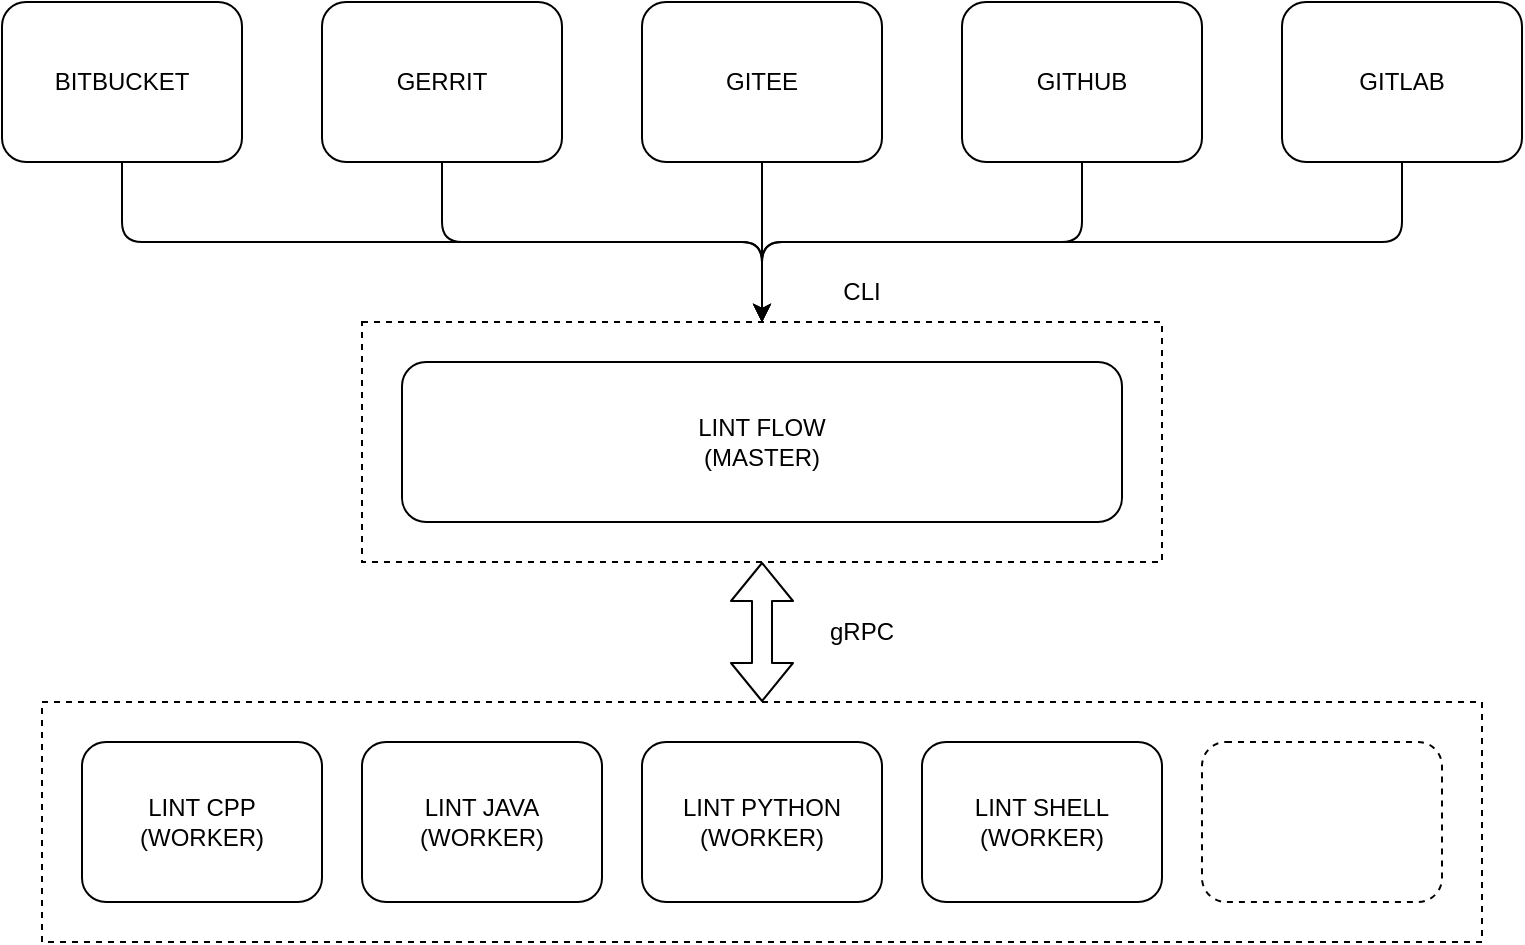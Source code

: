 <mxfile>
    <diagram id="6hGFLwfOUW9BJ-s0fimq" name="Page-1">
        <mxGraphModel dx="2201" dy="707" grid="1" gridSize="10" guides="1" tooltips="1" connect="1" arrows="1" fold="1" page="1" pageScale="1" pageWidth="827" pageHeight="1169" math="0" shadow="0">
            <root>
                <mxCell id="0"/>
                <mxCell id="1" parent="0"/>
                <mxCell id="27" value="" style="rounded=0;whiteSpace=wrap;html=1;dashed=1;" parent="1" vertex="1">
                    <mxGeometry x="140" y="190" width="400" height="120" as="geometry"/>
                </mxCell>
                <mxCell id="22" value="" style="rounded=0;whiteSpace=wrap;html=1;dashed=1;" parent="1" vertex="1">
                    <mxGeometry x="-20" y="380" width="720" height="120" as="geometry"/>
                </mxCell>
                <mxCell id="2" value="&lt;span&gt;BITBUCKET&lt;/span&gt;" style="rounded=1;whiteSpace=wrap;html=1;" parent="1" vertex="1">
                    <mxGeometry x="-40" y="30" width="120" height="80" as="geometry"/>
                </mxCell>
                <mxCell id="3" value="&lt;span&gt;GERRIT&lt;/span&gt;" style="rounded=1;whiteSpace=wrap;html=1;" parent="1" vertex="1">
                    <mxGeometry x="120" y="30" width="120" height="80" as="geometry"/>
                </mxCell>
                <mxCell id="4" value="&lt;span&gt;GITEE&lt;/span&gt;" style="rounded=1;whiteSpace=wrap;html=1;" parent="1" vertex="1">
                    <mxGeometry x="280" y="30" width="120" height="80" as="geometry"/>
                </mxCell>
                <mxCell id="6" value="GITHUB" style="rounded=1;whiteSpace=wrap;html=1;" parent="1" vertex="1">
                    <mxGeometry x="440" y="30" width="120" height="80" as="geometry"/>
                </mxCell>
                <mxCell id="7" value="LINT FLOW&lt;br&gt;(MASTER)" style="rounded=1;whiteSpace=wrap;html=1;" parent="1" vertex="1">
                    <mxGeometry x="160" y="210" width="360" height="80" as="geometry"/>
                </mxCell>
                <mxCell id="9" value="" style="edgeStyle=elbowEdgeStyle;elbow=vertical;endArrow=classic;html=1;exitX=0.5;exitY=1;exitDx=0;exitDy=0;entryX=0.5;entryY=0;entryDx=0;entryDy=0;" parent="1" source="2" target="27" edge="1">
                    <mxGeometry width="50" height="50" relative="1" as="geometry">
                        <mxPoint x="170" y="480" as="sourcePoint"/>
                        <mxPoint x="220" y="430" as="targetPoint"/>
                        <Array as="points">
                            <mxPoint x="220" y="150"/>
                        </Array>
                    </mxGeometry>
                </mxCell>
                <mxCell id="10" value="" style="edgeStyle=elbowEdgeStyle;elbow=vertical;endArrow=classic;html=1;exitX=0.5;exitY=1;exitDx=0;exitDy=0;entryX=0.5;entryY=0;entryDx=0;entryDy=0;" parent="1" source="3" target="27" edge="1">
                    <mxGeometry width="50" height="50" relative="1" as="geometry">
                        <mxPoint x="270" y="470" as="sourcePoint"/>
                        <mxPoint x="320" y="410" as="targetPoint"/>
                        <Array as="points">
                            <mxPoint x="300" y="150"/>
                        </Array>
                    </mxGeometry>
                </mxCell>
                <mxCell id="11" value="" style="edgeStyle=elbowEdgeStyle;elbow=vertical;endArrow=classic;html=1;exitX=0.5;exitY=1;exitDx=0;exitDy=0;entryX=0.5;entryY=0;entryDx=0;entryDy=0;" parent="1" source="4" target="27" edge="1">
                    <mxGeometry width="50" height="50" relative="1" as="geometry">
                        <mxPoint x="440" y="390" as="sourcePoint"/>
                        <mxPoint x="490" y="340" as="targetPoint"/>
                    </mxGeometry>
                </mxCell>
                <mxCell id="12" value="" style="edgeStyle=elbowEdgeStyle;elbow=vertical;endArrow=classic;html=1;exitX=0.5;exitY=1;exitDx=0;exitDy=0;entryX=0.5;entryY=0;entryDx=0;entryDy=0;" parent="1" source="6" target="27" edge="1">
                    <mxGeometry width="50" height="50" relative="1" as="geometry">
                        <mxPoint x="480" y="400" as="sourcePoint"/>
                        <mxPoint x="530" y="350" as="targetPoint"/>
                    </mxGeometry>
                </mxCell>
                <mxCell id="13" value="LINT JAVA&lt;br&gt;(WORKER)" style="rounded=1;whiteSpace=wrap;html=1;" parent="1" vertex="1">
                    <mxGeometry x="140" y="400" width="120" height="80" as="geometry"/>
                </mxCell>
                <mxCell id="15" value="" style="rounded=1;whiteSpace=wrap;html=1;dashed=1;" parent="1" vertex="1">
                    <mxGeometry x="560" y="400" width="120" height="80" as="geometry"/>
                </mxCell>
                <mxCell id="23" value="" style="shape=flexArrow;endArrow=classic;startArrow=classic;html=1;entryX=0.5;entryY=1;entryDx=0;entryDy=0;exitX=0.5;exitY=0;exitDx=0;exitDy=0;" parent="1" source="22" target="27" edge="1">
                    <mxGeometry width="50" height="50" relative="1" as="geometry">
                        <mxPoint x="320" y="350" as="sourcePoint"/>
                        <mxPoint x="370" y="300" as="targetPoint"/>
                    </mxGeometry>
                </mxCell>
                <mxCell id="24" value="gRPC" style="text;html=1;strokeColor=none;fillColor=none;align=center;verticalAlign=middle;whiteSpace=wrap;rounded=0;" parent="1" vertex="1">
                    <mxGeometry x="350" y="330" width="80" height="30" as="geometry"/>
                </mxCell>
                <mxCell id="25" value="CLI" style="text;html=1;strokeColor=none;fillColor=none;align=center;verticalAlign=middle;whiteSpace=wrap;rounded=0;" parent="1" vertex="1">
                    <mxGeometry x="350" y="160" width="80" height="30" as="geometry"/>
                </mxCell>
                <mxCell id="31" value="LINT PYTHON&lt;br&gt;(WORKER)" style="rounded=1;whiteSpace=wrap;html=1;" parent="1" vertex="1">
                    <mxGeometry x="280" y="400" width="120" height="80" as="geometry"/>
                </mxCell>
                <mxCell id="32" value="LINT CPP&lt;br&gt;(WORKER)" style="rounded=1;whiteSpace=wrap;html=1;" parent="1" vertex="1">
                    <mxGeometry y="400" width="120" height="80" as="geometry"/>
                </mxCell>
                <mxCell id="33" value="&lt;span&gt;GITLAB&lt;/span&gt;" style="rounded=1;whiteSpace=wrap;html=1;" parent="1" vertex="1">
                    <mxGeometry x="600" y="30" width="120" height="80" as="geometry"/>
                </mxCell>
                <mxCell id="34" value="" style="edgeStyle=elbowEdgeStyle;elbow=vertical;endArrow=classic;html=1;exitX=0.5;exitY=1;exitDx=0;exitDy=0;entryX=0.5;entryY=0;entryDx=0;entryDy=0;" parent="1" source="33" target="27" edge="1">
                    <mxGeometry width="50" height="50" relative="1" as="geometry">
                        <mxPoint x="680" y="250" as="sourcePoint"/>
                        <mxPoint x="730" y="200" as="targetPoint"/>
                    </mxGeometry>
                </mxCell>
                <mxCell id="35" value="LINT SHELL&lt;br&gt;(WORKER)" style="rounded=1;whiteSpace=wrap;html=1;" parent="1" vertex="1">
                    <mxGeometry x="420" y="400" width="120" height="80" as="geometry"/>
                </mxCell>
            </root>
        </mxGraphModel>
    </diagram>
</mxfile>